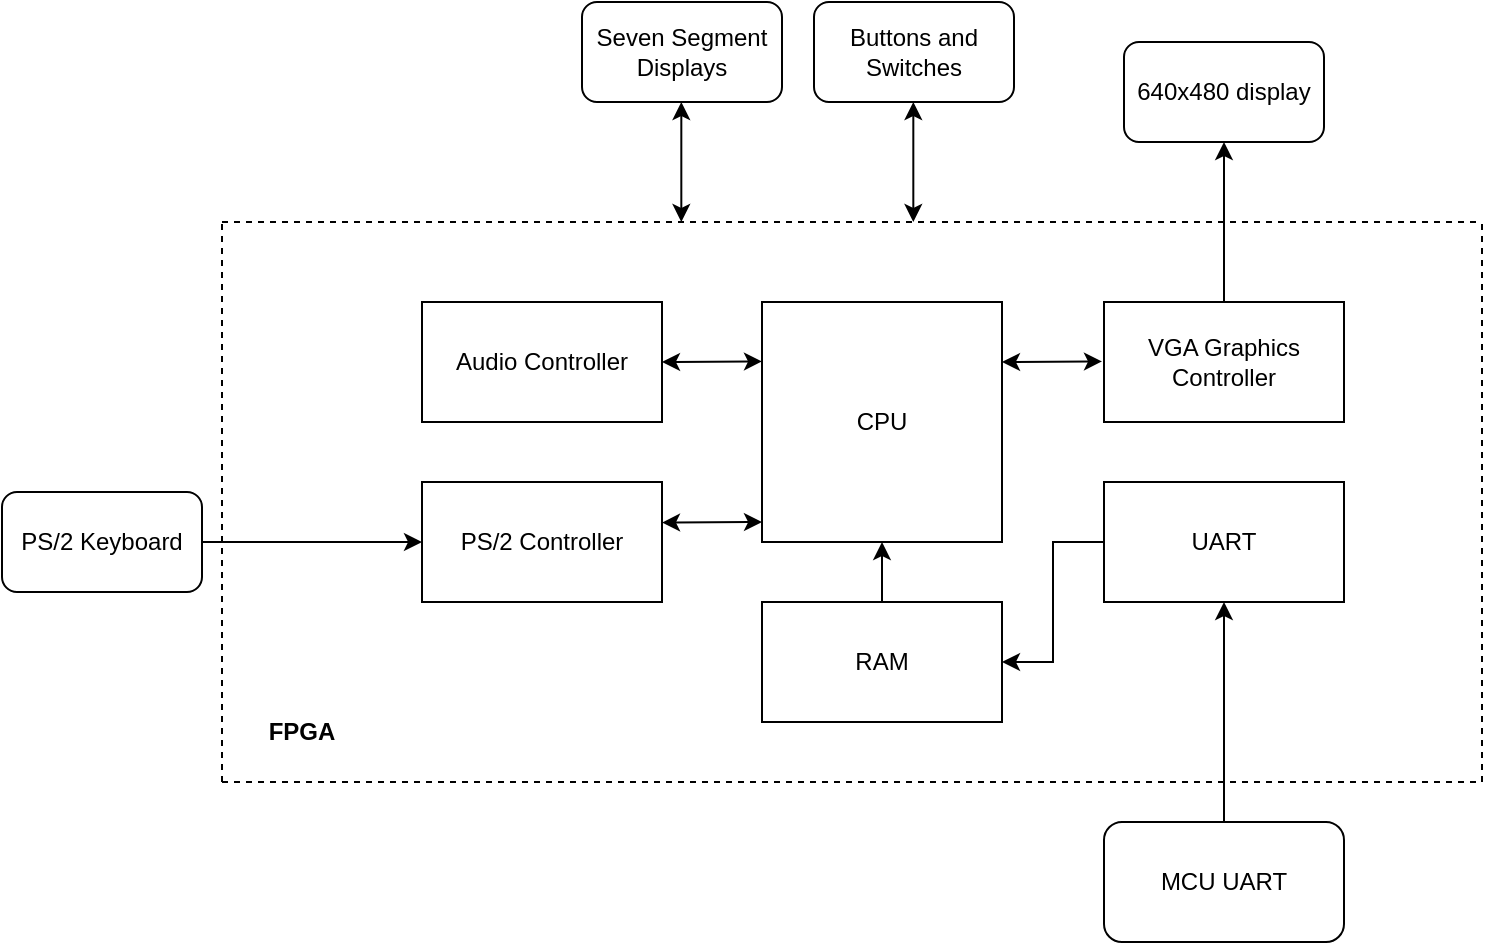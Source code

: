 <mxfile version="23.1.1" type="github">
  <diagram name="Page-1" id="v2WYQXYUghZs-Gl5lliq">
    <mxGraphModel dx="1999" dy="518" grid="1" gridSize="10" guides="1" tooltips="1" connect="1" arrows="1" fold="1" page="1" pageScale="1" pageWidth="850" pageHeight="1100" math="0" shadow="0">
      <root>
        <mxCell id="0" />
        <mxCell id="1" parent="0" />
        <mxCell id="GvOQkBAWltp-McoRnjRC-31" value="" style="edgeStyle=orthogonalEdgeStyle;rounded=0;orthogonalLoop=1;jettySize=auto;html=1;" edge="1" parent="1" source="GvOQkBAWltp-McoRnjRC-1" target="GvOQkBAWltp-McoRnjRC-8">
          <mxGeometry relative="1" as="geometry" />
        </mxCell>
        <mxCell id="GvOQkBAWltp-McoRnjRC-1" value="VGA Graphics Controller" style="rounded=0;whiteSpace=wrap;html=1;" vertex="1" parent="1">
          <mxGeometry x="531" y="400" width="120" height="60" as="geometry" />
        </mxCell>
        <mxCell id="GvOQkBAWltp-McoRnjRC-2" value="CPU" style="whiteSpace=wrap;html=1;" vertex="1" parent="1">
          <mxGeometry x="360" y="400" width="120" height="120" as="geometry" />
        </mxCell>
        <mxCell id="GvOQkBAWltp-McoRnjRC-3" value="Audio Controller" style="whiteSpace=wrap;html=1;" vertex="1" parent="1">
          <mxGeometry x="190" y="400" width="120" height="60" as="geometry" />
        </mxCell>
        <mxCell id="GvOQkBAWltp-McoRnjRC-4" value="PS/2 Controller" style="whiteSpace=wrap;html=1;" vertex="1" parent="1">
          <mxGeometry x="190" y="490" width="120" height="60" as="geometry" />
        </mxCell>
        <mxCell id="GvOQkBAWltp-McoRnjRC-32" value="" style="edgeStyle=orthogonalEdgeStyle;rounded=0;orthogonalLoop=1;jettySize=auto;html=1;" edge="1" parent="1" source="GvOQkBAWltp-McoRnjRC-7" target="GvOQkBAWltp-McoRnjRC-4">
          <mxGeometry relative="1" as="geometry" />
        </mxCell>
        <mxCell id="GvOQkBAWltp-McoRnjRC-7" value="PS/2 Keyboard" style="rounded=1;whiteSpace=wrap;html=1;" vertex="1" parent="1">
          <mxGeometry x="-20" y="495" width="100" height="50" as="geometry" />
        </mxCell>
        <mxCell id="GvOQkBAWltp-McoRnjRC-8" value="640x480 display" style="rounded=1;whiteSpace=wrap;html=1;" vertex="1" parent="1">
          <mxGeometry x="541" y="270" width="100" height="50" as="geometry" />
        </mxCell>
        <mxCell id="GvOQkBAWltp-McoRnjRC-9" value="Seven Segment Displays" style="rounded=1;whiteSpace=wrap;html=1;" vertex="1" parent="1">
          <mxGeometry x="270" y="250" width="100" height="50" as="geometry" />
        </mxCell>
        <mxCell id="GvOQkBAWltp-McoRnjRC-22" value="" style="edgeStyle=orthogonalEdgeStyle;rounded=0;orthogonalLoop=1;jettySize=auto;html=1;" edge="1" parent="1" source="GvOQkBAWltp-McoRnjRC-10" target="GvOQkBAWltp-McoRnjRC-2">
          <mxGeometry relative="1" as="geometry" />
        </mxCell>
        <mxCell id="GvOQkBAWltp-McoRnjRC-10" value="RAM" style="rounded=0;whiteSpace=wrap;html=1;" vertex="1" parent="1">
          <mxGeometry x="360" y="550" width="120" height="60" as="geometry" />
        </mxCell>
        <mxCell id="GvOQkBAWltp-McoRnjRC-11" value="Buttons and Switches" style="rounded=1;whiteSpace=wrap;html=1;" vertex="1" parent="1">
          <mxGeometry x="386" y="250" width="100" height="50" as="geometry" />
        </mxCell>
        <mxCell id="GvOQkBAWltp-McoRnjRC-17" style="edgeStyle=orthogonalEdgeStyle;rounded=0;orthogonalLoop=1;jettySize=auto;html=1;entryX=1;entryY=0.5;entryDx=0;entryDy=0;" edge="1" parent="1" source="GvOQkBAWltp-McoRnjRC-14" target="GvOQkBAWltp-McoRnjRC-10">
          <mxGeometry relative="1" as="geometry" />
        </mxCell>
        <mxCell id="GvOQkBAWltp-McoRnjRC-14" value="UART" style="whiteSpace=wrap;html=1;" vertex="1" parent="1">
          <mxGeometry x="531" y="490" width="120" height="60" as="geometry" />
        </mxCell>
        <mxCell id="GvOQkBAWltp-McoRnjRC-16" value="" style="edgeStyle=orthogonalEdgeStyle;rounded=0;orthogonalLoop=1;jettySize=auto;html=1;" edge="1" parent="1" source="GvOQkBAWltp-McoRnjRC-15" target="GvOQkBAWltp-McoRnjRC-14">
          <mxGeometry relative="1" as="geometry" />
        </mxCell>
        <mxCell id="GvOQkBAWltp-McoRnjRC-15" value="MCU UART" style="rounded=1;whiteSpace=wrap;html=1;" vertex="1" parent="1">
          <mxGeometry x="531" y="660" width="120" height="60" as="geometry" />
        </mxCell>
        <mxCell id="GvOQkBAWltp-McoRnjRC-23" value="" style="endArrow=classic;startArrow=classic;html=1;rounded=0;" edge="1" parent="1">
          <mxGeometry width="50" height="50" relative="1" as="geometry">
            <mxPoint x="310" y="430" as="sourcePoint" />
            <mxPoint x="360" y="429.71" as="targetPoint" />
          </mxGeometry>
        </mxCell>
        <mxCell id="GvOQkBAWltp-McoRnjRC-24" value="" style="endArrow=classic;startArrow=classic;html=1;rounded=0;" edge="1" parent="1">
          <mxGeometry width="50" height="50" relative="1" as="geometry">
            <mxPoint x="310" y="510.29" as="sourcePoint" />
            <mxPoint x="360" y="510.0" as="targetPoint" />
          </mxGeometry>
        </mxCell>
        <mxCell id="GvOQkBAWltp-McoRnjRC-25" value="" style="endArrow=classic;startArrow=classic;html=1;rounded=0;" edge="1" parent="1">
          <mxGeometry width="50" height="50" relative="1" as="geometry">
            <mxPoint x="480" y="430" as="sourcePoint" />
            <mxPoint x="530" y="429.71" as="targetPoint" />
          </mxGeometry>
        </mxCell>
        <mxCell id="GvOQkBAWltp-McoRnjRC-26" value="" style="endArrow=none;dashed=1;html=1;rounded=0;" edge="1" parent="1">
          <mxGeometry width="50" height="50" relative="1" as="geometry">
            <mxPoint x="90" y="640" as="sourcePoint" />
            <mxPoint x="90" y="360" as="targetPoint" />
          </mxGeometry>
        </mxCell>
        <mxCell id="GvOQkBAWltp-McoRnjRC-27" value="" style="endArrow=none;dashed=1;html=1;rounded=0;" edge="1" parent="1">
          <mxGeometry width="50" height="50" relative="1" as="geometry">
            <mxPoint x="720" y="640" as="sourcePoint" />
            <mxPoint x="720" y="360" as="targetPoint" />
          </mxGeometry>
        </mxCell>
        <mxCell id="GvOQkBAWltp-McoRnjRC-28" value="" style="endArrow=none;dashed=1;html=1;rounded=0;" edge="1" parent="1">
          <mxGeometry width="50" height="50" relative="1" as="geometry">
            <mxPoint x="90" y="360" as="sourcePoint" />
            <mxPoint x="720" y="360" as="targetPoint" />
          </mxGeometry>
        </mxCell>
        <mxCell id="GvOQkBAWltp-McoRnjRC-29" value="" style="endArrow=none;dashed=1;html=1;rounded=0;" edge="1" parent="1">
          <mxGeometry width="50" height="50" relative="1" as="geometry">
            <mxPoint x="90" y="640" as="sourcePoint" />
            <mxPoint x="720" y="640" as="targetPoint" />
          </mxGeometry>
        </mxCell>
        <mxCell id="GvOQkBAWltp-McoRnjRC-30" value="&lt;b&gt;FPGA&lt;/b&gt;" style="text;html=1;strokeColor=none;fillColor=none;align=center;verticalAlign=middle;whiteSpace=wrap;rounded=0;" vertex="1" parent="1">
          <mxGeometry x="100" y="600" width="60" height="30" as="geometry" />
        </mxCell>
        <mxCell id="GvOQkBAWltp-McoRnjRC-33" value="" style="endArrow=classic;startArrow=classic;html=1;rounded=0;" edge="1" parent="1">
          <mxGeometry width="50" height="50" relative="1" as="geometry">
            <mxPoint x="319.66" y="360" as="sourcePoint" />
            <mxPoint x="319.66" y="300" as="targetPoint" />
          </mxGeometry>
        </mxCell>
        <mxCell id="GvOQkBAWltp-McoRnjRC-34" value="" style="endArrow=classic;startArrow=classic;html=1;rounded=0;" edge="1" parent="1">
          <mxGeometry width="50" height="50" relative="1" as="geometry">
            <mxPoint x="435.66" y="360" as="sourcePoint" />
            <mxPoint x="435.66" y="300" as="targetPoint" />
          </mxGeometry>
        </mxCell>
      </root>
    </mxGraphModel>
  </diagram>
</mxfile>
